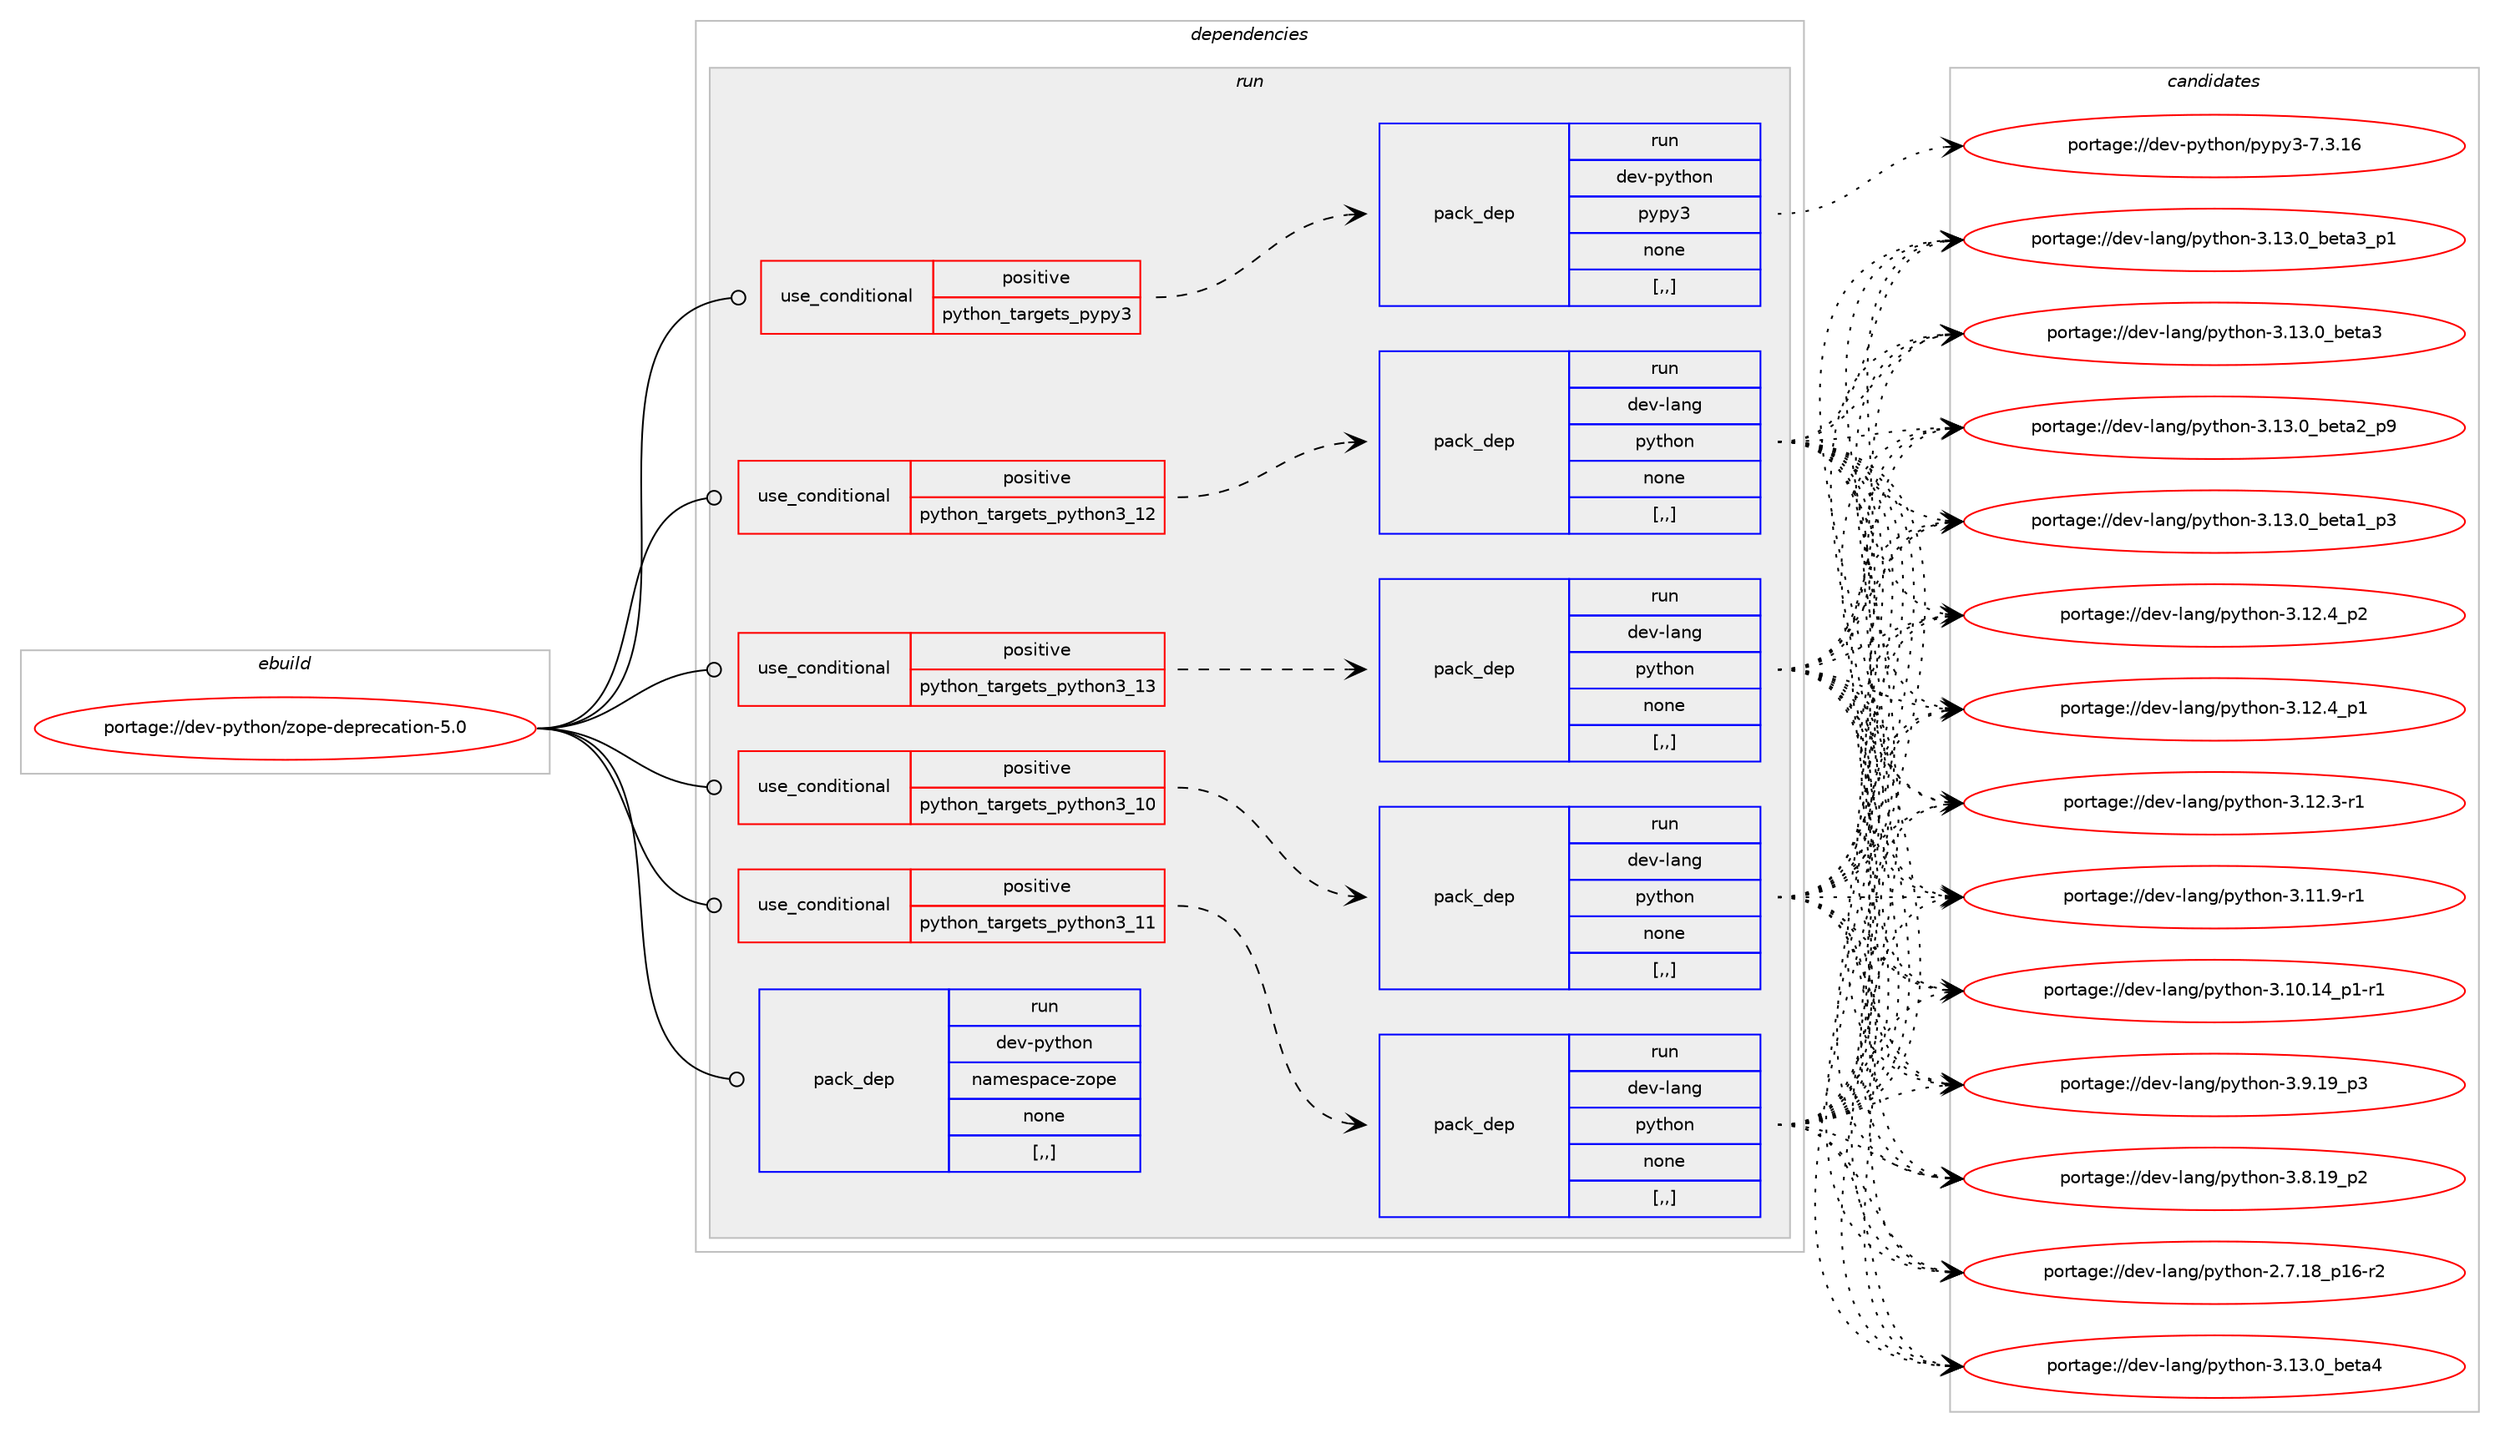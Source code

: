 digraph prolog {

# *************
# Graph options
# *************

newrank=true;
concentrate=true;
compound=true;
graph [rankdir=LR,fontname=Helvetica,fontsize=10,ranksep=1.5];#, ranksep=2.5, nodesep=0.2];
edge  [arrowhead=vee];
node  [fontname=Helvetica,fontsize=10];

# **********
# The ebuild
# **********

subgraph cluster_leftcol {
color=gray;
label=<<i>ebuild</i>>;
id [label="portage://dev-python/zope-deprecation-5.0", color=red, width=4, href="../dev-python/zope-deprecation-5.0.svg"];
}

# ****************
# The dependencies
# ****************

subgraph cluster_midcol {
color=gray;
label=<<i>dependencies</i>>;
subgraph cluster_compile {
fillcolor="#eeeeee";
style=filled;
label=<<i>compile</i>>;
}
subgraph cluster_compileandrun {
fillcolor="#eeeeee";
style=filled;
label=<<i>compile and run</i>>;
}
subgraph cluster_run {
fillcolor="#eeeeee";
style=filled;
label=<<i>run</i>>;
subgraph cond41506 {
dependency168204 [label=<<TABLE BORDER="0" CELLBORDER="1" CELLSPACING="0" CELLPADDING="4"><TR><TD ROWSPAN="3" CELLPADDING="10">use_conditional</TD></TR><TR><TD>positive</TD></TR><TR><TD>python_targets_pypy3</TD></TR></TABLE>>, shape=none, color=red];
subgraph pack125425 {
dependency168205 [label=<<TABLE BORDER="0" CELLBORDER="1" CELLSPACING="0" CELLPADDING="4" WIDTH="220"><TR><TD ROWSPAN="6" CELLPADDING="30">pack_dep</TD></TR><TR><TD WIDTH="110">run</TD></TR><TR><TD>dev-python</TD></TR><TR><TD>pypy3</TD></TR><TR><TD>none</TD></TR><TR><TD>[,,]</TD></TR></TABLE>>, shape=none, color=blue];
}
dependency168204:e -> dependency168205:w [weight=20,style="dashed",arrowhead="vee"];
}
id:e -> dependency168204:w [weight=20,style="solid",arrowhead="odot"];
subgraph cond41507 {
dependency168206 [label=<<TABLE BORDER="0" CELLBORDER="1" CELLSPACING="0" CELLPADDING="4"><TR><TD ROWSPAN="3" CELLPADDING="10">use_conditional</TD></TR><TR><TD>positive</TD></TR><TR><TD>python_targets_python3_10</TD></TR></TABLE>>, shape=none, color=red];
subgraph pack125426 {
dependency168207 [label=<<TABLE BORDER="0" CELLBORDER="1" CELLSPACING="0" CELLPADDING="4" WIDTH="220"><TR><TD ROWSPAN="6" CELLPADDING="30">pack_dep</TD></TR><TR><TD WIDTH="110">run</TD></TR><TR><TD>dev-lang</TD></TR><TR><TD>python</TD></TR><TR><TD>none</TD></TR><TR><TD>[,,]</TD></TR></TABLE>>, shape=none, color=blue];
}
dependency168206:e -> dependency168207:w [weight=20,style="dashed",arrowhead="vee"];
}
id:e -> dependency168206:w [weight=20,style="solid",arrowhead="odot"];
subgraph cond41508 {
dependency168208 [label=<<TABLE BORDER="0" CELLBORDER="1" CELLSPACING="0" CELLPADDING="4"><TR><TD ROWSPAN="3" CELLPADDING="10">use_conditional</TD></TR><TR><TD>positive</TD></TR><TR><TD>python_targets_python3_11</TD></TR></TABLE>>, shape=none, color=red];
subgraph pack125427 {
dependency168209 [label=<<TABLE BORDER="0" CELLBORDER="1" CELLSPACING="0" CELLPADDING="4" WIDTH="220"><TR><TD ROWSPAN="6" CELLPADDING="30">pack_dep</TD></TR><TR><TD WIDTH="110">run</TD></TR><TR><TD>dev-lang</TD></TR><TR><TD>python</TD></TR><TR><TD>none</TD></TR><TR><TD>[,,]</TD></TR></TABLE>>, shape=none, color=blue];
}
dependency168208:e -> dependency168209:w [weight=20,style="dashed",arrowhead="vee"];
}
id:e -> dependency168208:w [weight=20,style="solid",arrowhead="odot"];
subgraph cond41509 {
dependency168210 [label=<<TABLE BORDER="0" CELLBORDER="1" CELLSPACING="0" CELLPADDING="4"><TR><TD ROWSPAN="3" CELLPADDING="10">use_conditional</TD></TR><TR><TD>positive</TD></TR><TR><TD>python_targets_python3_12</TD></TR></TABLE>>, shape=none, color=red];
subgraph pack125428 {
dependency168211 [label=<<TABLE BORDER="0" CELLBORDER="1" CELLSPACING="0" CELLPADDING="4" WIDTH="220"><TR><TD ROWSPAN="6" CELLPADDING="30">pack_dep</TD></TR><TR><TD WIDTH="110">run</TD></TR><TR><TD>dev-lang</TD></TR><TR><TD>python</TD></TR><TR><TD>none</TD></TR><TR><TD>[,,]</TD></TR></TABLE>>, shape=none, color=blue];
}
dependency168210:e -> dependency168211:w [weight=20,style="dashed",arrowhead="vee"];
}
id:e -> dependency168210:w [weight=20,style="solid",arrowhead="odot"];
subgraph cond41510 {
dependency168212 [label=<<TABLE BORDER="0" CELLBORDER="1" CELLSPACING="0" CELLPADDING="4"><TR><TD ROWSPAN="3" CELLPADDING="10">use_conditional</TD></TR><TR><TD>positive</TD></TR><TR><TD>python_targets_python3_13</TD></TR></TABLE>>, shape=none, color=red];
subgraph pack125429 {
dependency168213 [label=<<TABLE BORDER="0" CELLBORDER="1" CELLSPACING="0" CELLPADDING="4" WIDTH="220"><TR><TD ROWSPAN="6" CELLPADDING="30">pack_dep</TD></TR><TR><TD WIDTH="110">run</TD></TR><TR><TD>dev-lang</TD></TR><TR><TD>python</TD></TR><TR><TD>none</TD></TR><TR><TD>[,,]</TD></TR></TABLE>>, shape=none, color=blue];
}
dependency168212:e -> dependency168213:w [weight=20,style="dashed",arrowhead="vee"];
}
id:e -> dependency168212:w [weight=20,style="solid",arrowhead="odot"];
subgraph pack125430 {
dependency168214 [label=<<TABLE BORDER="0" CELLBORDER="1" CELLSPACING="0" CELLPADDING="4" WIDTH="220"><TR><TD ROWSPAN="6" CELLPADDING="30">pack_dep</TD></TR><TR><TD WIDTH="110">run</TD></TR><TR><TD>dev-python</TD></TR><TR><TD>namespace-zope</TD></TR><TR><TD>none</TD></TR><TR><TD>[,,]</TD></TR></TABLE>>, shape=none, color=blue];
}
id:e -> dependency168214:w [weight=20,style="solid",arrowhead="odot"];
}
}

# **************
# The candidates
# **************

subgraph cluster_choices {
rank=same;
color=gray;
label=<<i>candidates</i>>;

subgraph choice125425 {
color=black;
nodesep=1;
choice10010111845112121116104111110471121211121215145554651464954 [label="portage://dev-python/pypy3-7.3.16", color=red, width=4,href="../dev-python/pypy3-7.3.16.svg"];
dependency168205:e -> choice10010111845112121116104111110471121211121215145554651464954:w [style=dotted,weight="100"];
}
subgraph choice125426 {
color=black;
nodesep=1;
choice1001011184510897110103471121211161041111104551464951464895981011169752 [label="portage://dev-lang/python-3.13.0_beta4", color=red, width=4,href="../dev-lang/python-3.13.0_beta4.svg"];
choice10010111845108971101034711212111610411111045514649514648959810111697519511249 [label="portage://dev-lang/python-3.13.0_beta3_p1", color=red, width=4,href="../dev-lang/python-3.13.0_beta3_p1.svg"];
choice1001011184510897110103471121211161041111104551464951464895981011169751 [label="portage://dev-lang/python-3.13.0_beta3", color=red, width=4,href="../dev-lang/python-3.13.0_beta3.svg"];
choice10010111845108971101034711212111610411111045514649514648959810111697509511257 [label="portage://dev-lang/python-3.13.0_beta2_p9", color=red, width=4,href="../dev-lang/python-3.13.0_beta2_p9.svg"];
choice10010111845108971101034711212111610411111045514649514648959810111697499511251 [label="portage://dev-lang/python-3.13.0_beta1_p3", color=red, width=4,href="../dev-lang/python-3.13.0_beta1_p3.svg"];
choice100101118451089711010347112121116104111110455146495046529511250 [label="portage://dev-lang/python-3.12.4_p2", color=red, width=4,href="../dev-lang/python-3.12.4_p2.svg"];
choice100101118451089711010347112121116104111110455146495046529511249 [label="portage://dev-lang/python-3.12.4_p1", color=red, width=4,href="../dev-lang/python-3.12.4_p1.svg"];
choice100101118451089711010347112121116104111110455146495046514511449 [label="portage://dev-lang/python-3.12.3-r1", color=red, width=4,href="../dev-lang/python-3.12.3-r1.svg"];
choice100101118451089711010347112121116104111110455146494946574511449 [label="portage://dev-lang/python-3.11.9-r1", color=red, width=4,href="../dev-lang/python-3.11.9-r1.svg"];
choice100101118451089711010347112121116104111110455146494846495295112494511449 [label="portage://dev-lang/python-3.10.14_p1-r1", color=red, width=4,href="../dev-lang/python-3.10.14_p1-r1.svg"];
choice100101118451089711010347112121116104111110455146574649579511251 [label="portage://dev-lang/python-3.9.19_p3", color=red, width=4,href="../dev-lang/python-3.9.19_p3.svg"];
choice100101118451089711010347112121116104111110455146564649579511250 [label="portage://dev-lang/python-3.8.19_p2", color=red, width=4,href="../dev-lang/python-3.8.19_p2.svg"];
choice100101118451089711010347112121116104111110455046554649569511249544511450 [label="portage://dev-lang/python-2.7.18_p16-r2", color=red, width=4,href="../dev-lang/python-2.7.18_p16-r2.svg"];
dependency168207:e -> choice1001011184510897110103471121211161041111104551464951464895981011169752:w [style=dotted,weight="100"];
dependency168207:e -> choice10010111845108971101034711212111610411111045514649514648959810111697519511249:w [style=dotted,weight="100"];
dependency168207:e -> choice1001011184510897110103471121211161041111104551464951464895981011169751:w [style=dotted,weight="100"];
dependency168207:e -> choice10010111845108971101034711212111610411111045514649514648959810111697509511257:w [style=dotted,weight="100"];
dependency168207:e -> choice10010111845108971101034711212111610411111045514649514648959810111697499511251:w [style=dotted,weight="100"];
dependency168207:e -> choice100101118451089711010347112121116104111110455146495046529511250:w [style=dotted,weight="100"];
dependency168207:e -> choice100101118451089711010347112121116104111110455146495046529511249:w [style=dotted,weight="100"];
dependency168207:e -> choice100101118451089711010347112121116104111110455146495046514511449:w [style=dotted,weight="100"];
dependency168207:e -> choice100101118451089711010347112121116104111110455146494946574511449:w [style=dotted,weight="100"];
dependency168207:e -> choice100101118451089711010347112121116104111110455146494846495295112494511449:w [style=dotted,weight="100"];
dependency168207:e -> choice100101118451089711010347112121116104111110455146574649579511251:w [style=dotted,weight="100"];
dependency168207:e -> choice100101118451089711010347112121116104111110455146564649579511250:w [style=dotted,weight="100"];
dependency168207:e -> choice100101118451089711010347112121116104111110455046554649569511249544511450:w [style=dotted,weight="100"];
}
subgraph choice125427 {
color=black;
nodesep=1;
choice1001011184510897110103471121211161041111104551464951464895981011169752 [label="portage://dev-lang/python-3.13.0_beta4", color=red, width=4,href="../dev-lang/python-3.13.0_beta4.svg"];
choice10010111845108971101034711212111610411111045514649514648959810111697519511249 [label="portage://dev-lang/python-3.13.0_beta3_p1", color=red, width=4,href="../dev-lang/python-3.13.0_beta3_p1.svg"];
choice1001011184510897110103471121211161041111104551464951464895981011169751 [label="portage://dev-lang/python-3.13.0_beta3", color=red, width=4,href="../dev-lang/python-3.13.0_beta3.svg"];
choice10010111845108971101034711212111610411111045514649514648959810111697509511257 [label="portage://dev-lang/python-3.13.0_beta2_p9", color=red, width=4,href="../dev-lang/python-3.13.0_beta2_p9.svg"];
choice10010111845108971101034711212111610411111045514649514648959810111697499511251 [label="portage://dev-lang/python-3.13.0_beta1_p3", color=red, width=4,href="../dev-lang/python-3.13.0_beta1_p3.svg"];
choice100101118451089711010347112121116104111110455146495046529511250 [label="portage://dev-lang/python-3.12.4_p2", color=red, width=4,href="../dev-lang/python-3.12.4_p2.svg"];
choice100101118451089711010347112121116104111110455146495046529511249 [label="portage://dev-lang/python-3.12.4_p1", color=red, width=4,href="../dev-lang/python-3.12.4_p1.svg"];
choice100101118451089711010347112121116104111110455146495046514511449 [label="portage://dev-lang/python-3.12.3-r1", color=red, width=4,href="../dev-lang/python-3.12.3-r1.svg"];
choice100101118451089711010347112121116104111110455146494946574511449 [label="portage://dev-lang/python-3.11.9-r1", color=red, width=4,href="../dev-lang/python-3.11.9-r1.svg"];
choice100101118451089711010347112121116104111110455146494846495295112494511449 [label="portage://dev-lang/python-3.10.14_p1-r1", color=red, width=4,href="../dev-lang/python-3.10.14_p1-r1.svg"];
choice100101118451089711010347112121116104111110455146574649579511251 [label="portage://dev-lang/python-3.9.19_p3", color=red, width=4,href="../dev-lang/python-3.9.19_p3.svg"];
choice100101118451089711010347112121116104111110455146564649579511250 [label="portage://dev-lang/python-3.8.19_p2", color=red, width=4,href="../dev-lang/python-3.8.19_p2.svg"];
choice100101118451089711010347112121116104111110455046554649569511249544511450 [label="portage://dev-lang/python-2.7.18_p16-r2", color=red, width=4,href="../dev-lang/python-2.7.18_p16-r2.svg"];
dependency168209:e -> choice1001011184510897110103471121211161041111104551464951464895981011169752:w [style=dotted,weight="100"];
dependency168209:e -> choice10010111845108971101034711212111610411111045514649514648959810111697519511249:w [style=dotted,weight="100"];
dependency168209:e -> choice1001011184510897110103471121211161041111104551464951464895981011169751:w [style=dotted,weight="100"];
dependency168209:e -> choice10010111845108971101034711212111610411111045514649514648959810111697509511257:w [style=dotted,weight="100"];
dependency168209:e -> choice10010111845108971101034711212111610411111045514649514648959810111697499511251:w [style=dotted,weight="100"];
dependency168209:e -> choice100101118451089711010347112121116104111110455146495046529511250:w [style=dotted,weight="100"];
dependency168209:e -> choice100101118451089711010347112121116104111110455146495046529511249:w [style=dotted,weight="100"];
dependency168209:e -> choice100101118451089711010347112121116104111110455146495046514511449:w [style=dotted,weight="100"];
dependency168209:e -> choice100101118451089711010347112121116104111110455146494946574511449:w [style=dotted,weight="100"];
dependency168209:e -> choice100101118451089711010347112121116104111110455146494846495295112494511449:w [style=dotted,weight="100"];
dependency168209:e -> choice100101118451089711010347112121116104111110455146574649579511251:w [style=dotted,weight="100"];
dependency168209:e -> choice100101118451089711010347112121116104111110455146564649579511250:w [style=dotted,weight="100"];
dependency168209:e -> choice100101118451089711010347112121116104111110455046554649569511249544511450:w [style=dotted,weight="100"];
}
subgraph choice125428 {
color=black;
nodesep=1;
choice1001011184510897110103471121211161041111104551464951464895981011169752 [label="portage://dev-lang/python-3.13.0_beta4", color=red, width=4,href="../dev-lang/python-3.13.0_beta4.svg"];
choice10010111845108971101034711212111610411111045514649514648959810111697519511249 [label="portage://dev-lang/python-3.13.0_beta3_p1", color=red, width=4,href="../dev-lang/python-3.13.0_beta3_p1.svg"];
choice1001011184510897110103471121211161041111104551464951464895981011169751 [label="portage://dev-lang/python-3.13.0_beta3", color=red, width=4,href="../dev-lang/python-3.13.0_beta3.svg"];
choice10010111845108971101034711212111610411111045514649514648959810111697509511257 [label="portage://dev-lang/python-3.13.0_beta2_p9", color=red, width=4,href="../dev-lang/python-3.13.0_beta2_p9.svg"];
choice10010111845108971101034711212111610411111045514649514648959810111697499511251 [label="portage://dev-lang/python-3.13.0_beta1_p3", color=red, width=4,href="../dev-lang/python-3.13.0_beta1_p3.svg"];
choice100101118451089711010347112121116104111110455146495046529511250 [label="portage://dev-lang/python-3.12.4_p2", color=red, width=4,href="../dev-lang/python-3.12.4_p2.svg"];
choice100101118451089711010347112121116104111110455146495046529511249 [label="portage://dev-lang/python-3.12.4_p1", color=red, width=4,href="../dev-lang/python-3.12.4_p1.svg"];
choice100101118451089711010347112121116104111110455146495046514511449 [label="portage://dev-lang/python-3.12.3-r1", color=red, width=4,href="../dev-lang/python-3.12.3-r1.svg"];
choice100101118451089711010347112121116104111110455146494946574511449 [label="portage://dev-lang/python-3.11.9-r1", color=red, width=4,href="../dev-lang/python-3.11.9-r1.svg"];
choice100101118451089711010347112121116104111110455146494846495295112494511449 [label="portage://dev-lang/python-3.10.14_p1-r1", color=red, width=4,href="../dev-lang/python-3.10.14_p1-r1.svg"];
choice100101118451089711010347112121116104111110455146574649579511251 [label="portage://dev-lang/python-3.9.19_p3", color=red, width=4,href="../dev-lang/python-3.9.19_p3.svg"];
choice100101118451089711010347112121116104111110455146564649579511250 [label="portage://dev-lang/python-3.8.19_p2", color=red, width=4,href="../dev-lang/python-3.8.19_p2.svg"];
choice100101118451089711010347112121116104111110455046554649569511249544511450 [label="portage://dev-lang/python-2.7.18_p16-r2", color=red, width=4,href="../dev-lang/python-2.7.18_p16-r2.svg"];
dependency168211:e -> choice1001011184510897110103471121211161041111104551464951464895981011169752:w [style=dotted,weight="100"];
dependency168211:e -> choice10010111845108971101034711212111610411111045514649514648959810111697519511249:w [style=dotted,weight="100"];
dependency168211:e -> choice1001011184510897110103471121211161041111104551464951464895981011169751:w [style=dotted,weight="100"];
dependency168211:e -> choice10010111845108971101034711212111610411111045514649514648959810111697509511257:w [style=dotted,weight="100"];
dependency168211:e -> choice10010111845108971101034711212111610411111045514649514648959810111697499511251:w [style=dotted,weight="100"];
dependency168211:e -> choice100101118451089711010347112121116104111110455146495046529511250:w [style=dotted,weight="100"];
dependency168211:e -> choice100101118451089711010347112121116104111110455146495046529511249:w [style=dotted,weight="100"];
dependency168211:e -> choice100101118451089711010347112121116104111110455146495046514511449:w [style=dotted,weight="100"];
dependency168211:e -> choice100101118451089711010347112121116104111110455146494946574511449:w [style=dotted,weight="100"];
dependency168211:e -> choice100101118451089711010347112121116104111110455146494846495295112494511449:w [style=dotted,weight="100"];
dependency168211:e -> choice100101118451089711010347112121116104111110455146574649579511251:w [style=dotted,weight="100"];
dependency168211:e -> choice100101118451089711010347112121116104111110455146564649579511250:w [style=dotted,weight="100"];
dependency168211:e -> choice100101118451089711010347112121116104111110455046554649569511249544511450:w [style=dotted,weight="100"];
}
subgraph choice125429 {
color=black;
nodesep=1;
choice1001011184510897110103471121211161041111104551464951464895981011169752 [label="portage://dev-lang/python-3.13.0_beta4", color=red, width=4,href="../dev-lang/python-3.13.0_beta4.svg"];
choice10010111845108971101034711212111610411111045514649514648959810111697519511249 [label="portage://dev-lang/python-3.13.0_beta3_p1", color=red, width=4,href="../dev-lang/python-3.13.0_beta3_p1.svg"];
choice1001011184510897110103471121211161041111104551464951464895981011169751 [label="portage://dev-lang/python-3.13.0_beta3", color=red, width=4,href="../dev-lang/python-3.13.0_beta3.svg"];
choice10010111845108971101034711212111610411111045514649514648959810111697509511257 [label="portage://dev-lang/python-3.13.0_beta2_p9", color=red, width=4,href="../dev-lang/python-3.13.0_beta2_p9.svg"];
choice10010111845108971101034711212111610411111045514649514648959810111697499511251 [label="portage://dev-lang/python-3.13.0_beta1_p3", color=red, width=4,href="../dev-lang/python-3.13.0_beta1_p3.svg"];
choice100101118451089711010347112121116104111110455146495046529511250 [label="portage://dev-lang/python-3.12.4_p2", color=red, width=4,href="../dev-lang/python-3.12.4_p2.svg"];
choice100101118451089711010347112121116104111110455146495046529511249 [label="portage://dev-lang/python-3.12.4_p1", color=red, width=4,href="../dev-lang/python-3.12.4_p1.svg"];
choice100101118451089711010347112121116104111110455146495046514511449 [label="portage://dev-lang/python-3.12.3-r1", color=red, width=4,href="../dev-lang/python-3.12.3-r1.svg"];
choice100101118451089711010347112121116104111110455146494946574511449 [label="portage://dev-lang/python-3.11.9-r1", color=red, width=4,href="../dev-lang/python-3.11.9-r1.svg"];
choice100101118451089711010347112121116104111110455146494846495295112494511449 [label="portage://dev-lang/python-3.10.14_p1-r1", color=red, width=4,href="../dev-lang/python-3.10.14_p1-r1.svg"];
choice100101118451089711010347112121116104111110455146574649579511251 [label="portage://dev-lang/python-3.9.19_p3", color=red, width=4,href="../dev-lang/python-3.9.19_p3.svg"];
choice100101118451089711010347112121116104111110455146564649579511250 [label="portage://dev-lang/python-3.8.19_p2", color=red, width=4,href="../dev-lang/python-3.8.19_p2.svg"];
choice100101118451089711010347112121116104111110455046554649569511249544511450 [label="portage://dev-lang/python-2.7.18_p16-r2", color=red, width=4,href="../dev-lang/python-2.7.18_p16-r2.svg"];
dependency168213:e -> choice1001011184510897110103471121211161041111104551464951464895981011169752:w [style=dotted,weight="100"];
dependency168213:e -> choice10010111845108971101034711212111610411111045514649514648959810111697519511249:w [style=dotted,weight="100"];
dependency168213:e -> choice1001011184510897110103471121211161041111104551464951464895981011169751:w [style=dotted,weight="100"];
dependency168213:e -> choice10010111845108971101034711212111610411111045514649514648959810111697509511257:w [style=dotted,weight="100"];
dependency168213:e -> choice10010111845108971101034711212111610411111045514649514648959810111697499511251:w [style=dotted,weight="100"];
dependency168213:e -> choice100101118451089711010347112121116104111110455146495046529511250:w [style=dotted,weight="100"];
dependency168213:e -> choice100101118451089711010347112121116104111110455146495046529511249:w [style=dotted,weight="100"];
dependency168213:e -> choice100101118451089711010347112121116104111110455146495046514511449:w [style=dotted,weight="100"];
dependency168213:e -> choice100101118451089711010347112121116104111110455146494946574511449:w [style=dotted,weight="100"];
dependency168213:e -> choice100101118451089711010347112121116104111110455146494846495295112494511449:w [style=dotted,weight="100"];
dependency168213:e -> choice100101118451089711010347112121116104111110455146574649579511251:w [style=dotted,weight="100"];
dependency168213:e -> choice100101118451089711010347112121116104111110455146564649579511250:w [style=dotted,weight="100"];
dependency168213:e -> choice100101118451089711010347112121116104111110455046554649569511249544511450:w [style=dotted,weight="100"];
}
subgraph choice125430 {
color=black;
nodesep=1;
}
}

}

